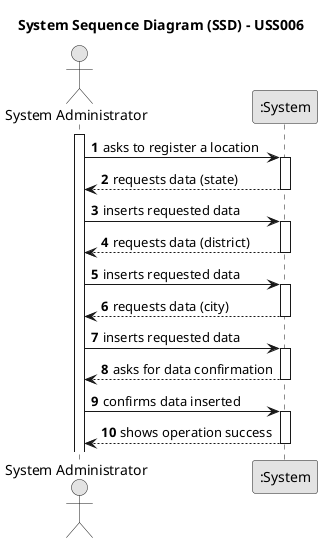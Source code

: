 @startuml
skinparam monochrome true
skinparam packageStyle rectangle
skinparam shadowing false

title System Sequence Diagram (SSD) - USS006

autonumber

actor "System Administrator" as SystemAdministrator
participant ":System" as System

activate SystemAdministrator

    SystemAdministrator -> System : asks to register a location
    activate System

        System --> SystemAdministrator : requests data (state)
    deactivate System

    SystemAdministrator -> System : inserts requested data
    activate System

        System --> SystemAdministrator : requests data (district)
    deactivate System

    SystemAdministrator -> System : inserts requested data
    activate System

        System --> SystemAdministrator : requests data (city)
    deactivate System

        SystemAdministrator -> System : inserts requested data
    activate System

    System --> SystemAdministrator : asks for data confirmation
    deactivate System

    SystemAdministrator -> System : confirms data inserted
    activate System

    System --> SystemAdministrator : shows operation success
    deactivate System

@enduml